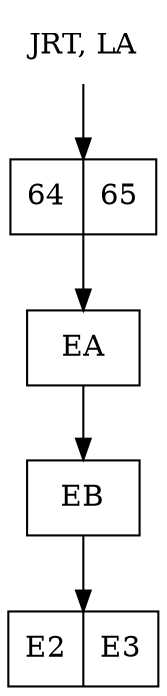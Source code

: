 // UCE 460 - 140231302 (fo. 10) - LA JRT sequences
    
digraph G {
    graph [ splines = ortho ]
    node  [ shape = box ]
    
    start -> 6465
    6465  -> EA
    EA    -> EB
    EB    -> E2E3
    
    start [ shape = none ; label = "JRT, LA"]
    6465  [ shape = record ; label = "64|65" ]
    E2E3  [ shape = record ; label = "E2|E3" ]
}

